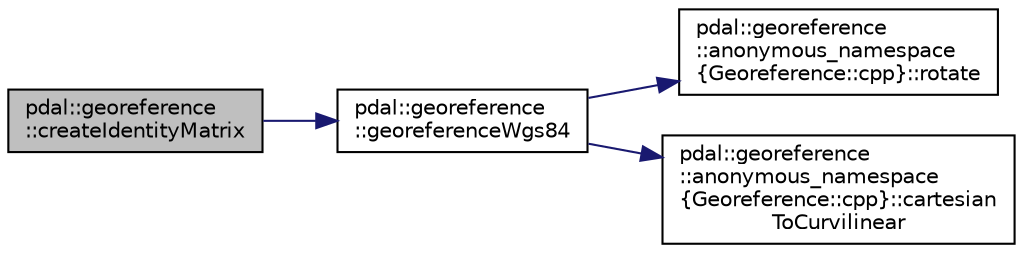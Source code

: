 digraph "pdal::georeference::createIdentityMatrix"
{
  edge [fontname="Helvetica",fontsize="10",labelfontname="Helvetica",labelfontsize="10"];
  node [fontname="Helvetica",fontsize="10",shape=record];
  rankdir="LR";
  Node1 [label="pdal::georeference\l::createIdentityMatrix",height=0.2,width=0.4,color="black", fillcolor="grey75", style="filled", fontcolor="black"];
  Node1 -> Node2 [color="midnightblue",fontsize="10",style="solid",fontname="Helvetica"];
  Node2 [label="pdal::georeference\l::georeferenceWgs84",height=0.2,width=0.4,color="black", fillcolor="white", style="filled",URL="$namespacepdal_1_1georeference.html#a2b566c71200350d9b85725c40eb5f8fa"];
  Node2 -> Node3 [color="midnightblue",fontsize="10",style="solid",fontname="Helvetica"];
  Node3 [label="pdal::georeference\l::anonymous_namespace\l\{Georeference::cpp\}::rotate",height=0.2,width=0.4,color="black", fillcolor="white", style="filled",URL="$namespacepdal_1_1georeference_1_1anonymous__namespace_02Georeference_8cpp_03.html#ab65d68d7d44f5d44c6d533ec5d7fc06f"];
  Node2 -> Node4 [color="midnightblue",fontsize="10",style="solid",fontname="Helvetica"];
  Node4 [label="pdal::georeference\l::anonymous_namespace\l\{Georeference::cpp\}::cartesian\lToCurvilinear",height=0.2,width=0.4,color="black", fillcolor="white", style="filled",URL="$namespacepdal_1_1georeference_1_1anonymous__namespace_02Georeference_8cpp_03.html#a3d97bde05ca277bf07b1e9fc5bb49a3f"];
}
